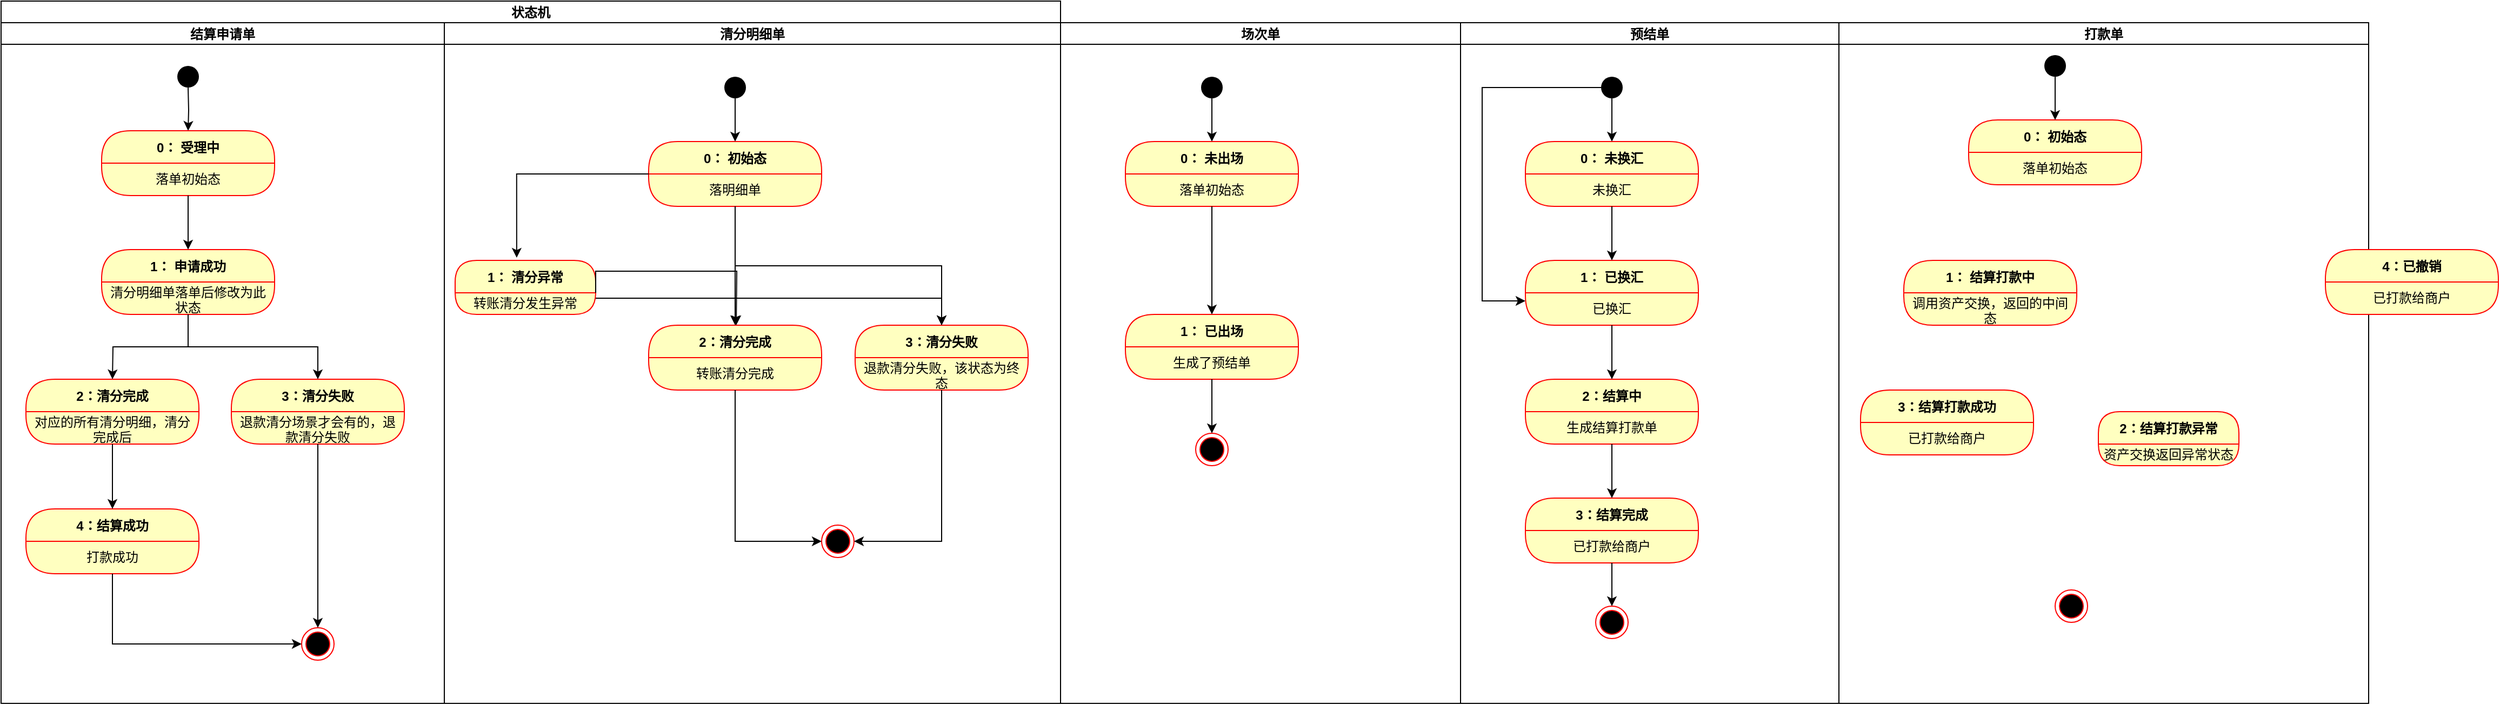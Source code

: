 <mxfile version="15.8.8" type="github">
  <diagram id="C5RBs43oDa-KdzZeNtuy" name="Page-1">
    <mxGraphModel dx="1422" dy="754" grid="1" gridSize="10" guides="1" tooltips="1" connect="1" arrows="1" fold="1" page="1" pageScale="1" pageWidth="827" pageHeight="1169" math="0" shadow="0">
      <root>
        <mxCell id="WIyWlLk6GJQsqaUBKTNV-0" />
        <mxCell id="WIyWlLk6GJQsqaUBKTNV-1" parent="WIyWlLk6GJQsqaUBKTNV-0" />
        <mxCell id="9godZGXGINCwYg5NOnyd-0" value="状态机" style="swimlane;childLayout=stackLayout;resizeParent=1;resizeParentMax=0;startSize=20;flipH=1;" parent="WIyWlLk6GJQsqaUBKTNV-1" vertex="1">
          <mxGeometry x="30" y="40" width="980" height="650" as="geometry" />
        </mxCell>
        <mxCell id="9godZGXGINCwYg5NOnyd-1" value="结算申请单" style="swimlane;startSize=20;" parent="9godZGXGINCwYg5NOnyd-0" vertex="1">
          <mxGeometry y="20" width="410" height="630" as="geometry" />
        </mxCell>
        <mxCell id="9godZGXGINCwYg5NOnyd-25" style="edgeStyle=orthogonalEdgeStyle;rounded=0;orthogonalLoop=1;jettySize=auto;html=1;exitX=0.5;exitY=1;exitDx=0;exitDy=0;entryX=0.5;entryY=0;entryDx=0;entryDy=0;" parent="9godZGXGINCwYg5NOnyd-1" target="9godZGXGINCwYg5NOnyd-7" edge="1">
          <mxGeometry relative="1" as="geometry">
            <mxPoint x="173" y="60" as="sourcePoint" />
          </mxGeometry>
        </mxCell>
        <mxCell id="9godZGXGINCwYg5NOnyd-2" value="" style="ellipse;fillColor=#000000;strokeColor=none;" parent="9godZGXGINCwYg5NOnyd-1" vertex="1">
          <mxGeometry x="163" y="40" width="20" height="20" as="geometry" />
        </mxCell>
        <mxCell id="9godZGXGINCwYg5NOnyd-7" value="0： 受理中" style="swimlane;fontStyle=1;align=center;verticalAlign=middle;childLayout=stackLayout;horizontal=1;startSize=30;horizontalStack=0;resizeParent=0;resizeLast=1;container=0;fontColor=#000000;collapsible=0;rounded=1;arcSize=30;strokeColor=#ff0000;fillColor=#ffffc0;swimlaneFillColor=#ffffc0;dropTarget=0;" parent="9godZGXGINCwYg5NOnyd-1" vertex="1">
          <mxGeometry x="93" y="100" width="160" height="60" as="geometry" />
        </mxCell>
        <mxCell id="9godZGXGINCwYg5NOnyd-8" value="落单初始态" style="text;html=1;strokeColor=none;fillColor=none;align=center;verticalAlign=middle;spacingLeft=4;spacingRight=4;whiteSpace=wrap;overflow=hidden;rotatable=0;fontColor=#000000;" parent="9godZGXGINCwYg5NOnyd-7" vertex="1">
          <mxGeometry y="30" width="160" height="30" as="geometry" />
        </mxCell>
        <mxCell id="9godZGXGINCwYg5NOnyd-21" value="2：清分完成" style="swimlane;fontStyle=1;align=center;verticalAlign=middle;childLayout=stackLayout;horizontal=1;startSize=30;horizontalStack=0;resizeParent=0;resizeLast=1;container=0;fontColor=#000000;collapsible=0;rounded=1;arcSize=30;strokeColor=#ff0000;fillColor=#ffffc0;swimlaneFillColor=#ffffc0;dropTarget=0;" parent="9godZGXGINCwYg5NOnyd-1" vertex="1">
          <mxGeometry x="23" y="330" width="160" height="60" as="geometry" />
        </mxCell>
        <mxCell id="9godZGXGINCwYg5NOnyd-22" value="对应的所有清分明细，清分完成后" style="text;html=1;strokeColor=none;fillColor=none;align=center;verticalAlign=middle;spacingLeft=4;spacingRight=4;whiteSpace=wrap;overflow=hidden;rotatable=0;fontColor=#000000;" parent="9godZGXGINCwYg5NOnyd-21" vertex="1">
          <mxGeometry y="30" width="160" height="30" as="geometry" />
        </mxCell>
        <mxCell id="9godZGXGINCwYg5NOnyd-23" value="3：清分失败" style="swimlane;fontStyle=1;align=center;verticalAlign=middle;childLayout=stackLayout;horizontal=1;startSize=30;horizontalStack=0;resizeParent=0;resizeLast=1;container=0;fontColor=#000000;collapsible=0;rounded=1;arcSize=30;strokeColor=#ff0000;fillColor=#ffffc0;swimlaneFillColor=#ffffc0;dropTarget=0;" parent="9godZGXGINCwYg5NOnyd-1" vertex="1">
          <mxGeometry x="213" y="330" width="160" height="60" as="geometry" />
        </mxCell>
        <mxCell id="9godZGXGINCwYg5NOnyd-24" value="退款清分场景才会有的，退款清分失败" style="text;html=1;strokeColor=none;fillColor=none;align=center;verticalAlign=middle;spacingLeft=4;spacingRight=4;whiteSpace=wrap;overflow=hidden;rotatable=0;fontColor=#000000;" parent="9godZGXGINCwYg5NOnyd-23" vertex="1">
          <mxGeometry y="30" width="160" height="30" as="geometry" />
        </mxCell>
        <mxCell id="9godZGXGINCwYg5NOnyd-120" value="4：结算成功" style="swimlane;fontStyle=1;align=center;verticalAlign=middle;childLayout=stackLayout;horizontal=1;startSize=30;horizontalStack=0;resizeParent=0;resizeLast=1;container=0;fontColor=#000000;collapsible=0;rounded=1;arcSize=30;strokeColor=#ff0000;fillColor=#ffffc0;swimlaneFillColor=#ffffc0;dropTarget=0;" parent="9godZGXGINCwYg5NOnyd-1" vertex="1">
          <mxGeometry x="23" y="450" width="160" height="60" as="geometry" />
        </mxCell>
        <mxCell id="9godZGXGINCwYg5NOnyd-121" value="打款成功" style="text;html=1;strokeColor=none;fillColor=none;align=center;verticalAlign=middle;spacingLeft=4;spacingRight=4;whiteSpace=wrap;overflow=hidden;rotatable=0;fontColor=#000000;" parent="9godZGXGINCwYg5NOnyd-120" vertex="1">
          <mxGeometry y="30" width="160" height="30" as="geometry" />
        </mxCell>
        <mxCell id="9godZGXGINCwYg5NOnyd-122" style="edgeStyle=orthogonalEdgeStyle;rounded=0;orthogonalLoop=1;jettySize=auto;html=1;exitX=0.5;exitY=1;exitDx=0;exitDy=0;" parent="9godZGXGINCwYg5NOnyd-1" source="9godZGXGINCwYg5NOnyd-22" target="9godZGXGINCwYg5NOnyd-120" edge="1">
          <mxGeometry relative="1" as="geometry" />
        </mxCell>
        <mxCell id="JepZI6qPRmWvE8bCLH6A-1" value="" style="ellipse;html=1;shape=endState;fillColor=#000000;strokeColor=#ff0000;" vertex="1" parent="9godZGXGINCwYg5NOnyd-1">
          <mxGeometry x="278" y="560" width="30" height="30" as="geometry" />
        </mxCell>
        <mxCell id="JepZI6qPRmWvE8bCLH6A-19" style="edgeStyle=orthogonalEdgeStyle;rounded=0;orthogonalLoop=1;jettySize=auto;html=1;exitX=0.5;exitY=1;exitDx=0;exitDy=0;entryX=0;entryY=0.5;entryDx=0;entryDy=0;" edge="1" parent="9godZGXGINCwYg5NOnyd-1" source="9godZGXGINCwYg5NOnyd-121" target="JepZI6qPRmWvE8bCLH6A-1">
          <mxGeometry relative="1" as="geometry">
            <mxPoint x="103" y="580" as="targetPoint" />
          </mxGeometry>
        </mxCell>
        <mxCell id="9godZGXGINCwYg5NOnyd-4" value="清分明细单" style="swimlane;startSize=20;" parent="9godZGXGINCwYg5NOnyd-0" vertex="1">
          <mxGeometry x="410" y="20" width="570" height="630" as="geometry" />
        </mxCell>
        <mxCell id="9godZGXGINCwYg5NOnyd-30" value="" style="ellipse;fillColor=#000000;strokeColor=none;" parent="9godZGXGINCwYg5NOnyd-4" vertex="1">
          <mxGeometry x="259" y="50" width="20" height="20" as="geometry" />
        </mxCell>
        <mxCell id="9godZGXGINCwYg5NOnyd-31" value="0： 初始态" style="swimlane;fontStyle=1;align=center;verticalAlign=middle;childLayout=stackLayout;horizontal=1;startSize=30;horizontalStack=0;resizeParent=0;resizeLast=1;container=0;fontColor=#000000;collapsible=0;rounded=1;arcSize=30;strokeColor=#ff0000;fillColor=#ffffc0;swimlaneFillColor=#ffffc0;dropTarget=0;" parent="9godZGXGINCwYg5NOnyd-4" vertex="1">
          <mxGeometry x="189" y="110" width="160" height="60" as="geometry" />
        </mxCell>
        <mxCell id="9godZGXGINCwYg5NOnyd-32" value="落明细单" style="text;html=1;strokeColor=none;fillColor=none;align=center;verticalAlign=middle;spacingLeft=4;spacingRight=4;whiteSpace=wrap;overflow=hidden;rotatable=0;fontColor=#000000;" parent="9godZGXGINCwYg5NOnyd-31" vertex="1">
          <mxGeometry y="30" width="160" height="30" as="geometry" />
        </mxCell>
        <mxCell id="9godZGXGINCwYg5NOnyd-29" style="edgeStyle=orthogonalEdgeStyle;rounded=0;orthogonalLoop=1;jettySize=auto;html=1;exitX=0.5;exitY=1;exitDx=0;exitDy=0;entryX=0.5;entryY=0;entryDx=0;entryDy=0;" parent="9godZGXGINCwYg5NOnyd-4" source="9godZGXGINCwYg5NOnyd-30" target="9godZGXGINCwYg5NOnyd-31" edge="1">
          <mxGeometry relative="1" as="geometry" />
        </mxCell>
        <mxCell id="9godZGXGINCwYg5NOnyd-33" value="2：清分完成" style="swimlane;fontStyle=1;align=center;verticalAlign=middle;childLayout=stackLayout;horizontal=1;startSize=30;horizontalStack=0;resizeParent=0;resizeLast=1;container=0;fontColor=#000000;collapsible=0;rounded=1;arcSize=30;strokeColor=#ff0000;fillColor=#ffffc0;swimlaneFillColor=#ffffc0;dropTarget=0;" parent="9godZGXGINCwYg5NOnyd-4" vertex="1">
          <mxGeometry x="189" y="280" width="160" height="60" as="geometry" />
        </mxCell>
        <mxCell id="9godZGXGINCwYg5NOnyd-34" value="转账清分完成" style="text;html=1;strokeColor=none;fillColor=none;align=center;verticalAlign=middle;spacingLeft=4;spacingRight=4;whiteSpace=wrap;overflow=hidden;rotatable=0;fontColor=#000000;" parent="9godZGXGINCwYg5NOnyd-33" vertex="1">
          <mxGeometry y="30" width="160" height="30" as="geometry" />
        </mxCell>
        <mxCell id="9godZGXGINCwYg5NOnyd-35" value="3：清分失败" style="swimlane;fontStyle=1;align=center;verticalAlign=middle;childLayout=stackLayout;horizontal=1;startSize=30;horizontalStack=0;resizeParent=0;resizeLast=1;container=0;fontColor=#000000;collapsible=0;rounded=1;arcSize=30;strokeColor=#ff0000;fillColor=#ffffc0;swimlaneFillColor=#ffffc0;dropTarget=0;" parent="9godZGXGINCwYg5NOnyd-4" vertex="1">
          <mxGeometry x="380" y="280" width="160" height="60" as="geometry" />
        </mxCell>
        <mxCell id="9godZGXGINCwYg5NOnyd-36" value="退款清分失败，该状态为终态" style="text;html=1;strokeColor=none;fillColor=none;align=center;verticalAlign=middle;spacingLeft=4;spacingRight=4;whiteSpace=wrap;overflow=hidden;rotatable=0;fontColor=#000000;" parent="9godZGXGINCwYg5NOnyd-35" vertex="1">
          <mxGeometry y="30" width="160" height="30" as="geometry" />
        </mxCell>
        <mxCell id="9godZGXGINCwYg5NOnyd-38" value="1： 清分异常" style="swimlane;fontStyle=1;align=center;verticalAlign=middle;childLayout=stackLayout;horizontal=1;startSize=30;horizontalStack=0;resizeParent=0;resizeLast=1;container=0;fontColor=#000000;collapsible=0;rounded=1;arcSize=30;strokeColor=#ff0000;fillColor=#ffffc0;swimlaneFillColor=#ffffc0;dropTarget=0;" parent="9godZGXGINCwYg5NOnyd-4" vertex="1">
          <mxGeometry x="10" y="220" width="130" height="50" as="geometry" />
        </mxCell>
        <mxCell id="9godZGXGINCwYg5NOnyd-39" value="转账清分发生异常" style="text;html=1;strokeColor=none;fillColor=none;align=center;verticalAlign=middle;spacingLeft=4;spacingRight=4;whiteSpace=wrap;overflow=hidden;rotatable=0;fontColor=#000000;" parent="9godZGXGINCwYg5NOnyd-38" vertex="1">
          <mxGeometry y="30" width="130" height="20" as="geometry" />
        </mxCell>
        <mxCell id="JepZI6qPRmWvE8bCLH6A-5" value="" style="ellipse;html=1;shape=endState;fillColor=#000000;strokeColor=#ff0000;" vertex="1" parent="9godZGXGINCwYg5NOnyd-4">
          <mxGeometry x="349" y="465" width="30" height="30" as="geometry" />
        </mxCell>
        <mxCell id="JepZI6qPRmWvE8bCLH6A-21" style="edgeStyle=orthogonalEdgeStyle;rounded=0;orthogonalLoop=1;jettySize=auto;html=1;exitX=0;exitY=0.5;exitDx=0;exitDy=0;entryX=0.438;entryY=-0.05;entryDx=0;entryDy=0;entryPerimeter=0;" edge="1" parent="9godZGXGINCwYg5NOnyd-4" source="9godZGXGINCwYg5NOnyd-31" target="9godZGXGINCwYg5NOnyd-38">
          <mxGeometry relative="1" as="geometry">
            <mxPoint x="100" y="140" as="targetPoint" />
          </mxGeometry>
        </mxCell>
        <mxCell id="JepZI6qPRmWvE8bCLH6A-22" style="edgeStyle=orthogonalEdgeStyle;rounded=0;orthogonalLoop=1;jettySize=auto;html=1;exitX=0.5;exitY=1;exitDx=0;exitDy=0;entryX=0.5;entryY=0;entryDx=0;entryDy=0;" edge="1" parent="9godZGXGINCwYg5NOnyd-4" source="9godZGXGINCwYg5NOnyd-32" target="9godZGXGINCwYg5NOnyd-33">
          <mxGeometry relative="1" as="geometry" />
        </mxCell>
        <mxCell id="JepZI6qPRmWvE8bCLH6A-25" style="edgeStyle=orthogonalEdgeStyle;rounded=0;orthogonalLoop=1;jettySize=auto;html=1;exitX=0.5;exitY=1;exitDx=0;exitDy=0;entryX=0;entryY=0.5;entryDx=0;entryDy=0;" edge="1" parent="9godZGXGINCwYg5NOnyd-4" source="9godZGXGINCwYg5NOnyd-34" target="JepZI6qPRmWvE8bCLH6A-5">
          <mxGeometry relative="1" as="geometry">
            <mxPoint x="269" y="490" as="targetPoint" />
          </mxGeometry>
        </mxCell>
        <mxCell id="JepZI6qPRmWvE8bCLH6A-26" style="edgeStyle=orthogonalEdgeStyle;rounded=0;orthogonalLoop=1;jettySize=auto;html=1;exitX=0.5;exitY=1;exitDx=0;exitDy=0;entryX=1;entryY=0.5;entryDx=0;entryDy=0;" edge="1" parent="9godZGXGINCwYg5NOnyd-4" source="9godZGXGINCwYg5NOnyd-36" target="JepZI6qPRmWvE8bCLH6A-5">
          <mxGeometry relative="1" as="geometry">
            <mxPoint x="460" y="480" as="targetPoint" />
          </mxGeometry>
        </mxCell>
        <mxCell id="JepZI6qPRmWvE8bCLH6A-28" style="edgeStyle=orthogonalEdgeStyle;rounded=0;orthogonalLoop=1;jettySize=auto;html=1;exitX=1;exitY=0.25;exitDx=0;exitDy=0;entryX=0.5;entryY=0;entryDx=0;entryDy=0;" edge="1" parent="9godZGXGINCwYg5NOnyd-4" source="9godZGXGINCwYg5NOnyd-39" target="9godZGXGINCwYg5NOnyd-35">
          <mxGeometry relative="1" as="geometry" />
        </mxCell>
        <mxCell id="JepZI6qPRmWvE8bCLH6A-30" style="edgeStyle=orthogonalEdgeStyle;rounded=0;orthogonalLoop=1;jettySize=auto;html=1;exitX=0.5;exitY=1;exitDx=0;exitDy=0;entryX=0.5;entryY=0;entryDx=0;entryDy=0;" edge="1" parent="9godZGXGINCwYg5NOnyd-4" source="9godZGXGINCwYg5NOnyd-32" target="9godZGXGINCwYg5NOnyd-35">
          <mxGeometry relative="1" as="geometry" />
        </mxCell>
        <mxCell id="9godZGXGINCwYg5NOnyd-19" value="1： 申请成功" style="swimlane;fontStyle=1;align=center;verticalAlign=middle;childLayout=stackLayout;horizontal=1;startSize=30;horizontalStack=0;resizeParent=0;resizeLast=1;container=0;fontColor=#000000;collapsible=0;rounded=1;arcSize=30;strokeColor=#ff0000;fillColor=#ffffc0;swimlaneFillColor=#ffffc0;dropTarget=0;" parent="WIyWlLk6GJQsqaUBKTNV-1" vertex="1">
          <mxGeometry x="123" y="270" width="160" height="60" as="geometry" />
        </mxCell>
        <mxCell id="9godZGXGINCwYg5NOnyd-20" value="清分明细单落单后修改为此状态" style="text;html=1;strokeColor=none;fillColor=none;align=center;verticalAlign=middle;spacingLeft=4;spacingRight=4;whiteSpace=wrap;overflow=hidden;rotatable=0;fontColor=#000000;" parent="9godZGXGINCwYg5NOnyd-19" vertex="1">
          <mxGeometry y="30" width="160" height="30" as="geometry" />
        </mxCell>
        <mxCell id="9godZGXGINCwYg5NOnyd-26" style="edgeStyle=orthogonalEdgeStyle;rounded=0;orthogonalLoop=1;jettySize=auto;html=1;exitX=0.5;exitY=1;exitDx=0;exitDy=0;entryX=0.5;entryY=0;entryDx=0;entryDy=0;" parent="WIyWlLk6GJQsqaUBKTNV-1" source="9godZGXGINCwYg5NOnyd-8" target="9godZGXGINCwYg5NOnyd-19" edge="1">
          <mxGeometry relative="1" as="geometry" />
        </mxCell>
        <mxCell id="9godZGXGINCwYg5NOnyd-27" style="edgeStyle=orthogonalEdgeStyle;rounded=0;orthogonalLoop=1;jettySize=auto;html=1;exitX=0.5;exitY=1;exitDx=0;exitDy=0;entryX=0.5;entryY=0;entryDx=0;entryDy=0;" parent="WIyWlLk6GJQsqaUBKTNV-1" source="9godZGXGINCwYg5NOnyd-20" edge="1">
          <mxGeometry relative="1" as="geometry">
            <mxPoint x="133" y="390" as="targetPoint" />
          </mxGeometry>
        </mxCell>
        <mxCell id="9godZGXGINCwYg5NOnyd-88" style="edgeStyle=orthogonalEdgeStyle;rounded=0;orthogonalLoop=1;jettySize=auto;html=1;exitX=0.5;exitY=1;exitDx=0;exitDy=0;" parent="WIyWlLk6GJQsqaUBKTNV-1" source="9godZGXGINCwYg5NOnyd-20" target="9godZGXGINCwYg5NOnyd-23" edge="1">
          <mxGeometry relative="1" as="geometry" />
        </mxCell>
        <mxCell id="9godZGXGINCwYg5NOnyd-5" value="场次单" style="swimlane;startSize=20;" parent="WIyWlLk6GJQsqaUBKTNV-1" vertex="1">
          <mxGeometry x="1010" y="60" width="370" height="630" as="geometry" />
        </mxCell>
        <mxCell id="9godZGXGINCwYg5NOnyd-44" value="" style="ellipse;fillColor=#000000;strokeColor=none;" parent="9godZGXGINCwYg5NOnyd-5" vertex="1">
          <mxGeometry x="130" y="50" width="20" height="20" as="geometry" />
        </mxCell>
        <mxCell id="9godZGXGINCwYg5NOnyd-45" value="0： 未出场" style="swimlane;fontStyle=1;align=center;verticalAlign=middle;childLayout=stackLayout;horizontal=1;startSize=30;horizontalStack=0;resizeParent=0;resizeLast=1;container=0;fontColor=#000000;collapsible=0;rounded=1;arcSize=30;strokeColor=#ff0000;fillColor=#ffffc0;swimlaneFillColor=#ffffc0;dropTarget=0;" parent="9godZGXGINCwYg5NOnyd-5" vertex="1">
          <mxGeometry x="60" y="110" width="160" height="60" as="geometry" />
        </mxCell>
        <mxCell id="9godZGXGINCwYg5NOnyd-43" style="edgeStyle=orthogonalEdgeStyle;rounded=0;orthogonalLoop=1;jettySize=auto;html=1;exitX=0.5;exitY=1;exitDx=0;exitDy=0;entryX=0.5;entryY=0;entryDx=0;entryDy=0;" parent="9godZGXGINCwYg5NOnyd-5" source="9godZGXGINCwYg5NOnyd-44" target="9godZGXGINCwYg5NOnyd-45" edge="1">
          <mxGeometry relative="1" as="geometry" />
        </mxCell>
        <mxCell id="9godZGXGINCwYg5NOnyd-52" value="1： 已出场" style="swimlane;fontStyle=1;align=center;verticalAlign=middle;childLayout=stackLayout;horizontal=1;startSize=30;horizontalStack=0;resizeParent=0;resizeLast=1;container=0;fontColor=#000000;collapsible=0;rounded=1;arcSize=30;strokeColor=#ff0000;fillColor=#ffffc0;swimlaneFillColor=#ffffc0;dropTarget=0;" parent="9godZGXGINCwYg5NOnyd-5" vertex="1">
          <mxGeometry x="60" y="270" width="160" height="60" as="geometry" />
        </mxCell>
        <mxCell id="9godZGXGINCwYg5NOnyd-53" value="生成了预结单" style="text;html=1;strokeColor=none;fillColor=none;align=center;verticalAlign=middle;spacingLeft=4;spacingRight=4;whiteSpace=wrap;overflow=hidden;rotatable=0;fontColor=#000000;" parent="9godZGXGINCwYg5NOnyd-52" vertex="1">
          <mxGeometry y="30" width="160" height="30" as="geometry" />
        </mxCell>
        <mxCell id="9godZGXGINCwYg5NOnyd-54" style="edgeStyle=orthogonalEdgeStyle;rounded=0;orthogonalLoop=1;jettySize=auto;html=1;exitX=0.5;exitY=1;exitDx=0;exitDy=0;entryX=0.5;entryY=0;entryDx=0;entryDy=0;" parent="9godZGXGINCwYg5NOnyd-5" source="9godZGXGINCwYg5NOnyd-46" target="9godZGXGINCwYg5NOnyd-52" edge="1">
          <mxGeometry relative="1" as="geometry" />
        </mxCell>
        <mxCell id="9godZGXGINCwYg5NOnyd-46" value="落单初始态" style="text;html=1;strokeColor=none;fillColor=none;align=center;verticalAlign=middle;spacingLeft=4;spacingRight=4;whiteSpace=wrap;overflow=hidden;rotatable=0;fontColor=#000000;" parent="9godZGXGINCwYg5NOnyd-5" vertex="1">
          <mxGeometry x="60" y="140" width="160" height="30" as="geometry" />
        </mxCell>
        <mxCell id="JepZI6qPRmWvE8bCLH6A-13" value="" style="ellipse;html=1;shape=endState;fillColor=#000000;strokeColor=#ff0000;" vertex="1" parent="9godZGXGINCwYg5NOnyd-5">
          <mxGeometry x="125" y="380" width="30" height="30" as="geometry" />
        </mxCell>
        <mxCell id="JepZI6qPRmWvE8bCLH6A-14" style="edgeStyle=orthogonalEdgeStyle;rounded=0;orthogonalLoop=1;jettySize=auto;html=1;exitX=0.5;exitY=1;exitDx=0;exitDy=0;" edge="1" parent="9godZGXGINCwYg5NOnyd-5" source="9godZGXGINCwYg5NOnyd-53" target="JepZI6qPRmWvE8bCLH6A-13">
          <mxGeometry relative="1" as="geometry" />
        </mxCell>
        <mxCell id="9godZGXGINCwYg5NOnyd-70" value="打款单" style="swimlane;startSize=20;" parent="WIyWlLk6GJQsqaUBKTNV-1" vertex="1">
          <mxGeometry x="1730" y="60" width="490" height="630" as="geometry" />
        </mxCell>
        <mxCell id="9godZGXGINCwYg5NOnyd-71" value="" style="ellipse;fillColor=#000000;strokeColor=none;" parent="9godZGXGINCwYg5NOnyd-70" vertex="1">
          <mxGeometry x="190" y="30" width="20" height="20" as="geometry" />
        </mxCell>
        <mxCell id="9godZGXGINCwYg5NOnyd-72" value="0： 初始态" style="swimlane;fontStyle=1;align=center;verticalAlign=middle;childLayout=stackLayout;horizontal=1;startSize=30;horizontalStack=0;resizeParent=0;resizeLast=1;container=0;fontColor=#000000;collapsible=0;rounded=1;arcSize=30;strokeColor=#ff0000;fillColor=#ffffc0;swimlaneFillColor=#ffffc0;dropTarget=0;" parent="9godZGXGINCwYg5NOnyd-70" vertex="1">
          <mxGeometry x="120" y="90" width="160" height="60" as="geometry" />
        </mxCell>
        <mxCell id="9godZGXGINCwYg5NOnyd-73" style="edgeStyle=orthogonalEdgeStyle;rounded=0;orthogonalLoop=1;jettySize=auto;html=1;exitX=0.5;exitY=1;exitDx=0;exitDy=0;entryX=0.5;entryY=0;entryDx=0;entryDy=0;" parent="9godZGXGINCwYg5NOnyd-70" source="9godZGXGINCwYg5NOnyd-71" target="9godZGXGINCwYg5NOnyd-72" edge="1">
          <mxGeometry relative="1" as="geometry" />
        </mxCell>
        <mxCell id="9godZGXGINCwYg5NOnyd-74" value="2：结算打款异常" style="swimlane;fontStyle=1;align=center;verticalAlign=middle;childLayout=stackLayout;horizontal=1;startSize=30;horizontalStack=0;resizeParent=0;resizeLast=1;container=0;fontColor=#000000;collapsible=0;rounded=1;arcSize=30;strokeColor=#ff0000;fillColor=#ffffc0;swimlaneFillColor=#ffffc0;dropTarget=0;" parent="9godZGXGINCwYg5NOnyd-70" vertex="1">
          <mxGeometry x="240" y="360" width="130" height="50" as="geometry" />
        </mxCell>
        <mxCell id="9godZGXGINCwYg5NOnyd-75" value="资产交换返回异常状态" style="text;html=1;strokeColor=none;fillColor=none;align=center;verticalAlign=middle;spacingLeft=4;spacingRight=4;whiteSpace=wrap;overflow=hidden;rotatable=0;fontColor=#000000;" parent="9godZGXGINCwYg5NOnyd-74" vertex="1">
          <mxGeometry y="30" width="130" height="20" as="geometry" />
        </mxCell>
        <mxCell id="9godZGXGINCwYg5NOnyd-76" value="1： 结算打款中" style="swimlane;fontStyle=1;align=center;verticalAlign=middle;childLayout=stackLayout;horizontal=1;startSize=30;horizontalStack=0;resizeParent=0;resizeLast=1;container=0;fontColor=#000000;collapsible=0;rounded=1;arcSize=30;strokeColor=#ff0000;fillColor=#ffffc0;swimlaneFillColor=#ffffc0;dropTarget=0;" parent="9godZGXGINCwYg5NOnyd-70" vertex="1">
          <mxGeometry x="60" y="220" width="160" height="60" as="geometry" />
        </mxCell>
        <mxCell id="9godZGXGINCwYg5NOnyd-77" value="调用资产交换，返回的中间态" style="text;html=1;strokeColor=none;fillColor=none;align=center;verticalAlign=middle;spacingLeft=4;spacingRight=4;whiteSpace=wrap;overflow=hidden;rotatable=0;fontColor=#000000;" parent="9godZGXGINCwYg5NOnyd-76" vertex="1">
          <mxGeometry y="30" width="160" height="30" as="geometry" />
        </mxCell>
        <mxCell id="9godZGXGINCwYg5NOnyd-80" value="落单初始态" style="text;html=1;strokeColor=none;fillColor=none;align=center;verticalAlign=middle;spacingLeft=4;spacingRight=4;whiteSpace=wrap;overflow=hidden;rotatable=0;fontColor=#000000;" parent="9godZGXGINCwYg5NOnyd-70" vertex="1">
          <mxGeometry x="120" y="120" width="160" height="30" as="geometry" />
        </mxCell>
        <mxCell id="9godZGXGINCwYg5NOnyd-81" value="3：结算打款成功" style="swimlane;fontStyle=1;align=center;verticalAlign=middle;childLayout=stackLayout;horizontal=1;startSize=30;horizontalStack=0;resizeParent=0;resizeLast=1;container=0;fontColor=#000000;collapsible=0;rounded=1;arcSize=30;strokeColor=#ff0000;fillColor=#ffffc0;swimlaneFillColor=#ffffc0;dropTarget=0;" parent="9godZGXGINCwYg5NOnyd-70" vertex="1">
          <mxGeometry x="20" y="340" width="160" height="60" as="geometry" />
        </mxCell>
        <mxCell id="9godZGXGINCwYg5NOnyd-82" value="已打款给商户" style="text;html=1;strokeColor=none;fillColor=none;align=center;verticalAlign=middle;spacingLeft=4;spacingRight=4;whiteSpace=wrap;overflow=hidden;rotatable=0;fontColor=#000000;" parent="9godZGXGINCwYg5NOnyd-81" vertex="1">
          <mxGeometry y="30" width="160" height="30" as="geometry" />
        </mxCell>
        <mxCell id="JepZI6qPRmWvE8bCLH6A-31" value="" style="ellipse;html=1;shape=endState;fillColor=#000000;strokeColor=#ff0000;" vertex="1" parent="9godZGXGINCwYg5NOnyd-70">
          <mxGeometry x="200" y="525" width="30" height="30" as="geometry" />
        </mxCell>
        <mxCell id="9godZGXGINCwYg5NOnyd-56" value="预结单" style="swimlane;startSize=20;" parent="WIyWlLk6GJQsqaUBKTNV-1" vertex="1">
          <mxGeometry x="1380" y="60" width="350" height="630" as="geometry" />
        </mxCell>
        <mxCell id="9godZGXGINCwYg5NOnyd-57" value="" style="ellipse;fillColor=#000000;strokeColor=none;" parent="9godZGXGINCwYg5NOnyd-56" vertex="1">
          <mxGeometry x="130" y="50" width="20" height="20" as="geometry" />
        </mxCell>
        <mxCell id="9godZGXGINCwYg5NOnyd-58" value="0： 未换汇" style="swimlane;fontStyle=1;align=center;verticalAlign=middle;childLayout=stackLayout;horizontal=1;startSize=30;horizontalStack=0;resizeParent=0;resizeLast=1;container=0;fontColor=#000000;collapsible=0;rounded=1;arcSize=30;strokeColor=#ff0000;fillColor=#ffffc0;swimlaneFillColor=#ffffc0;dropTarget=0;" parent="9godZGXGINCwYg5NOnyd-56" vertex="1">
          <mxGeometry x="60" y="110" width="160" height="60" as="geometry" />
        </mxCell>
        <mxCell id="9godZGXGINCwYg5NOnyd-59" style="edgeStyle=orthogonalEdgeStyle;rounded=0;orthogonalLoop=1;jettySize=auto;html=1;exitX=0.5;exitY=1;exitDx=0;exitDy=0;entryX=0.5;entryY=0;entryDx=0;entryDy=0;" parent="9godZGXGINCwYg5NOnyd-56" source="9godZGXGINCwYg5NOnyd-57" target="9godZGXGINCwYg5NOnyd-58" edge="1">
          <mxGeometry relative="1" as="geometry" />
        </mxCell>
        <mxCell id="9godZGXGINCwYg5NOnyd-60" value="2：结算中" style="swimlane;fontStyle=1;align=center;verticalAlign=middle;childLayout=stackLayout;horizontal=1;startSize=30;horizontalStack=0;resizeParent=0;resizeLast=1;container=0;fontColor=#000000;collapsible=0;rounded=1;arcSize=30;strokeColor=#ff0000;fillColor=#ffffc0;swimlaneFillColor=#ffffc0;dropTarget=0;" parent="9godZGXGINCwYg5NOnyd-56" vertex="1">
          <mxGeometry x="60" y="330" width="160" height="60" as="geometry" />
        </mxCell>
        <mxCell id="9godZGXGINCwYg5NOnyd-61" value="生成结算打款单" style="text;html=1;strokeColor=none;fillColor=none;align=center;verticalAlign=middle;spacingLeft=4;spacingRight=4;whiteSpace=wrap;overflow=hidden;rotatable=0;fontColor=#000000;" parent="9godZGXGINCwYg5NOnyd-60" vertex="1">
          <mxGeometry y="30" width="160" height="30" as="geometry" />
        </mxCell>
        <mxCell id="9godZGXGINCwYg5NOnyd-62" value="1： 已换汇" style="swimlane;fontStyle=1;align=center;verticalAlign=middle;childLayout=stackLayout;horizontal=1;startSize=30;horizontalStack=0;resizeParent=0;resizeLast=1;container=0;fontColor=#000000;collapsible=0;rounded=1;arcSize=30;strokeColor=#ff0000;fillColor=#ffffc0;swimlaneFillColor=#ffffc0;dropTarget=0;" parent="9godZGXGINCwYg5NOnyd-56" vertex="1">
          <mxGeometry x="60" y="220" width="160" height="60" as="geometry" />
        </mxCell>
        <mxCell id="9godZGXGINCwYg5NOnyd-63" value="已换汇" style="text;html=1;strokeColor=none;fillColor=none;align=center;verticalAlign=middle;spacingLeft=4;spacingRight=4;whiteSpace=wrap;overflow=hidden;rotatable=0;fontColor=#000000;" parent="9godZGXGINCwYg5NOnyd-62" vertex="1">
          <mxGeometry y="30" width="160" height="30" as="geometry" />
        </mxCell>
        <mxCell id="9godZGXGINCwYg5NOnyd-64" style="edgeStyle=orthogonalEdgeStyle;rounded=0;orthogonalLoop=1;jettySize=auto;html=1;exitX=0.5;exitY=1;exitDx=0;exitDy=0;entryX=0.5;entryY=0;entryDx=0;entryDy=0;" parent="9godZGXGINCwYg5NOnyd-56" source="9godZGXGINCwYg5NOnyd-66" target="9godZGXGINCwYg5NOnyd-62" edge="1">
          <mxGeometry relative="1" as="geometry" />
        </mxCell>
        <mxCell id="9godZGXGINCwYg5NOnyd-65" style="edgeStyle=orthogonalEdgeStyle;rounded=0;orthogonalLoop=1;jettySize=auto;html=1;exitX=0.5;exitY=1;exitDx=0;exitDy=0;entryX=0.5;entryY=0;entryDx=0;entryDy=0;" parent="9godZGXGINCwYg5NOnyd-56" source="9godZGXGINCwYg5NOnyd-63" target="9godZGXGINCwYg5NOnyd-60" edge="1">
          <mxGeometry relative="1" as="geometry" />
        </mxCell>
        <mxCell id="9godZGXGINCwYg5NOnyd-66" value="未换汇" style="text;html=1;strokeColor=none;fillColor=none;align=center;verticalAlign=middle;spacingLeft=4;spacingRight=4;whiteSpace=wrap;overflow=hidden;rotatable=0;fontColor=#000000;" parent="9godZGXGINCwYg5NOnyd-56" vertex="1">
          <mxGeometry x="60" y="140" width="160" height="30" as="geometry" />
        </mxCell>
        <mxCell id="9godZGXGINCwYg5NOnyd-67" value="3：结算完成" style="swimlane;fontStyle=1;align=center;verticalAlign=middle;childLayout=stackLayout;horizontal=1;startSize=30;horizontalStack=0;resizeParent=0;resizeLast=1;container=0;fontColor=#000000;collapsible=0;rounded=1;arcSize=30;strokeColor=#ff0000;fillColor=#ffffc0;swimlaneFillColor=#ffffc0;dropTarget=0;" parent="9godZGXGINCwYg5NOnyd-56" vertex="1">
          <mxGeometry x="60" y="440" width="160" height="60" as="geometry" />
        </mxCell>
        <mxCell id="9godZGXGINCwYg5NOnyd-68" value="已打款给商户" style="text;html=1;strokeColor=none;fillColor=none;align=center;verticalAlign=middle;spacingLeft=4;spacingRight=4;whiteSpace=wrap;overflow=hidden;rotatable=0;fontColor=#000000;" parent="9godZGXGINCwYg5NOnyd-67" vertex="1">
          <mxGeometry y="30" width="160" height="30" as="geometry" />
        </mxCell>
        <mxCell id="9godZGXGINCwYg5NOnyd-69" style="edgeStyle=orthogonalEdgeStyle;rounded=0;orthogonalLoop=1;jettySize=auto;html=1;exitX=0.5;exitY=1;exitDx=0;exitDy=0;" parent="9godZGXGINCwYg5NOnyd-56" source="9godZGXGINCwYg5NOnyd-61" target="9godZGXGINCwYg5NOnyd-67" edge="1">
          <mxGeometry relative="1" as="geometry" />
        </mxCell>
        <mxCell id="JepZI6qPRmWvE8bCLH6A-15" style="edgeStyle=orthogonalEdgeStyle;rounded=0;orthogonalLoop=1;jettySize=auto;html=1;exitX=0;exitY=0.5;exitDx=0;exitDy=0;entryX=0;entryY=0.25;entryDx=0;entryDy=0;" edge="1" parent="9godZGXGINCwYg5NOnyd-56" source="9godZGXGINCwYg5NOnyd-57" target="9godZGXGINCwYg5NOnyd-63">
          <mxGeometry relative="1" as="geometry">
            <mxPoint x="20" y="260" as="targetPoint" />
            <Array as="points">
              <mxPoint x="20" y="60" />
              <mxPoint x="20" y="258" />
            </Array>
          </mxGeometry>
        </mxCell>
        <mxCell id="JepZI6qPRmWvE8bCLH6A-16" value="" style="ellipse;html=1;shape=endState;fillColor=#000000;strokeColor=#ff0000;" vertex="1" parent="9godZGXGINCwYg5NOnyd-56">
          <mxGeometry x="125" y="540" width="30" height="30" as="geometry" />
        </mxCell>
        <mxCell id="JepZI6qPRmWvE8bCLH6A-17" style="edgeStyle=orthogonalEdgeStyle;rounded=0;orthogonalLoop=1;jettySize=auto;html=1;exitX=0.5;exitY=1;exitDx=0;exitDy=0;entryX=0.5;entryY=0;entryDx=0;entryDy=0;" edge="1" parent="9godZGXGINCwYg5NOnyd-56" source="9godZGXGINCwYg5NOnyd-68" target="JepZI6qPRmWvE8bCLH6A-16">
          <mxGeometry relative="1" as="geometry" />
        </mxCell>
        <mxCell id="JepZI6qPRmWvE8bCLH6A-20" style="edgeStyle=orthogonalEdgeStyle;rounded=0;orthogonalLoop=1;jettySize=auto;html=1;exitX=0.5;exitY=1;exitDx=0;exitDy=0;" edge="1" parent="WIyWlLk6GJQsqaUBKTNV-1" source="9godZGXGINCwYg5NOnyd-24">
          <mxGeometry relative="1" as="geometry">
            <mxPoint x="323" y="620" as="targetPoint" />
          </mxGeometry>
        </mxCell>
        <mxCell id="JepZI6qPRmWvE8bCLH6A-27" style="edgeStyle=orthogonalEdgeStyle;rounded=0;orthogonalLoop=1;jettySize=auto;html=1;exitX=1;exitY=0;exitDx=0;exitDy=0;" edge="1" parent="WIyWlLk6GJQsqaUBKTNV-1" source="9godZGXGINCwYg5NOnyd-39">
          <mxGeometry relative="1" as="geometry">
            <mxPoint x="710" y="340" as="targetPoint" />
          </mxGeometry>
        </mxCell>
        <mxCell id="9godZGXGINCwYg5NOnyd-84" value="4：已撤销" style="swimlane;fontStyle=1;align=center;verticalAlign=middle;childLayout=stackLayout;horizontal=1;startSize=30;horizontalStack=0;resizeParent=0;resizeLast=1;container=0;fontColor=#000000;collapsible=0;rounded=1;arcSize=30;strokeColor=#ff0000;fillColor=#ffffc0;swimlaneFillColor=#ffffc0;dropTarget=0;" parent="WIyWlLk6GJQsqaUBKTNV-1" vertex="1">
          <mxGeometry x="2180" y="270" width="160" height="60" as="geometry" />
        </mxCell>
        <mxCell id="9godZGXGINCwYg5NOnyd-85" value="已打款给商户" style="text;html=1;strokeColor=none;fillColor=none;align=center;verticalAlign=middle;spacingLeft=4;spacingRight=4;whiteSpace=wrap;overflow=hidden;rotatable=0;fontColor=#000000;" parent="9godZGXGINCwYg5NOnyd-84" vertex="1">
          <mxGeometry y="30" width="160" height="30" as="geometry" />
        </mxCell>
      </root>
    </mxGraphModel>
  </diagram>
</mxfile>
